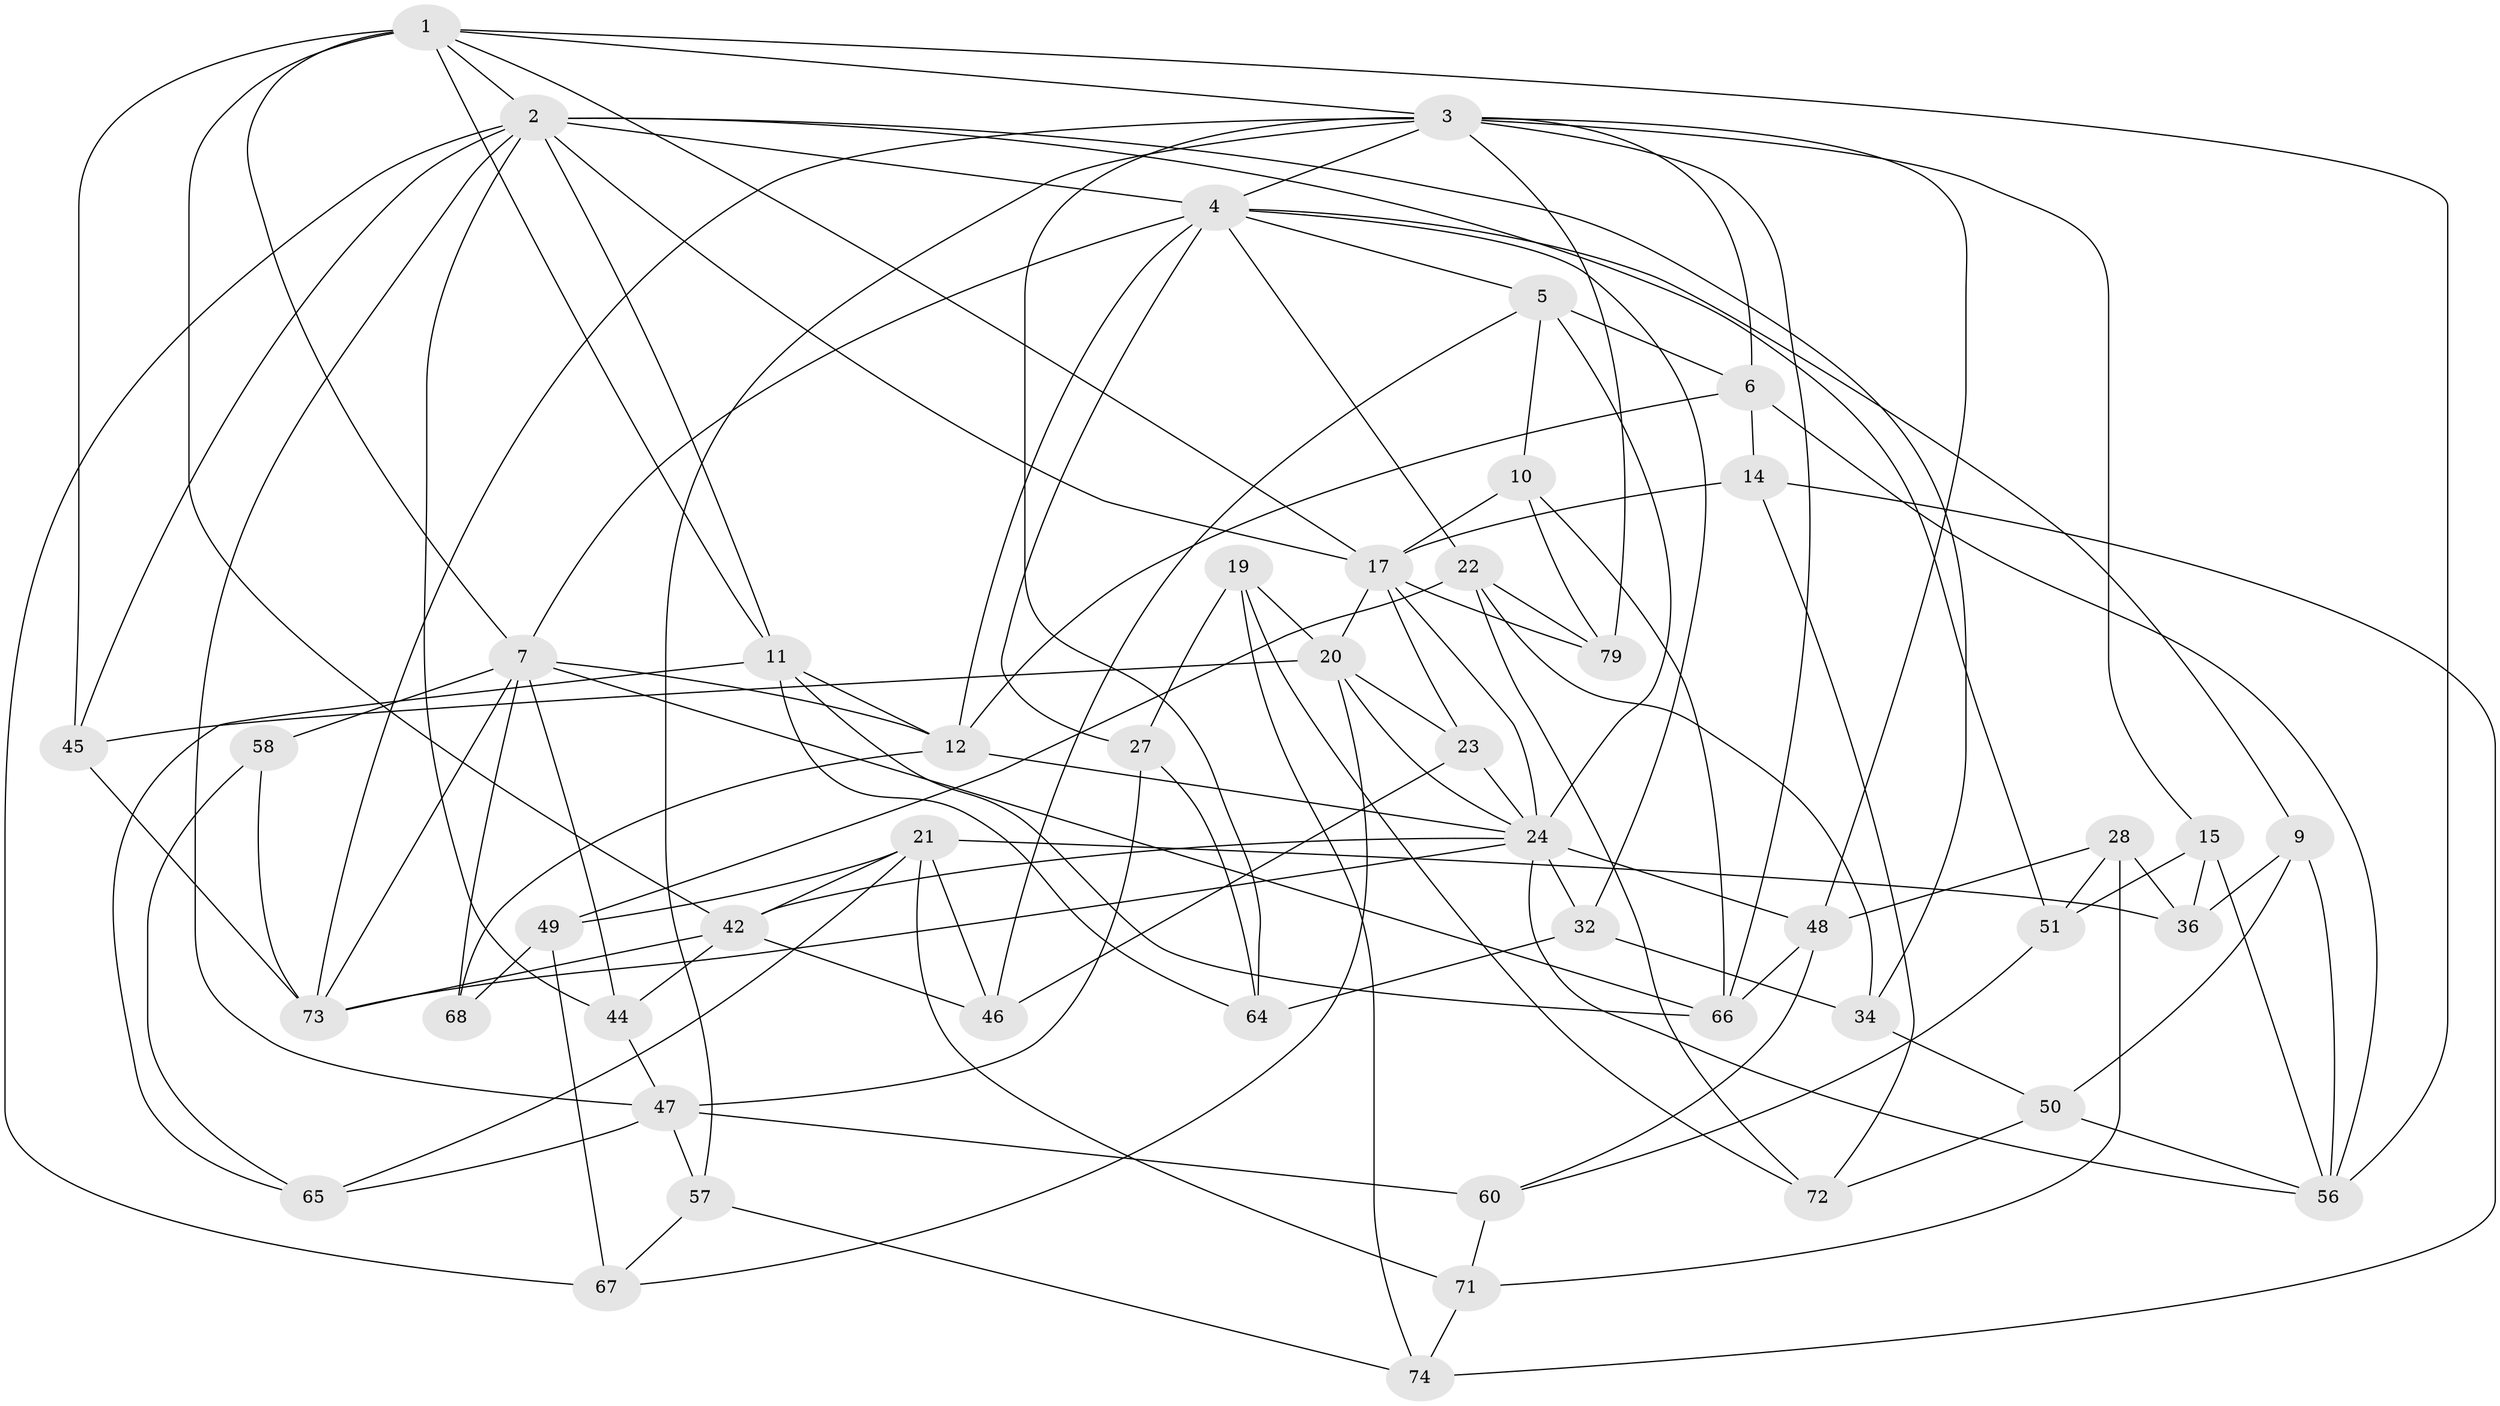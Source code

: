 // original degree distribution, {4: 1.0}
// Generated by graph-tools (version 1.1) at 2025/20/03/04/25 18:20:36]
// undirected, 48 vertices, 123 edges
graph export_dot {
graph [start="1"]
  node [color=gray90,style=filled];
  1 [super="+55"];
  2 [super="+16+35+52"];
  3 [super="+8+31"];
  4 [super="+63+13"];
  5 [super="+61"];
  6 [super="+75"];
  7 [super="+30+59"];
  9;
  10;
  11 [super="+26"];
  12 [super="+18"];
  14;
  15;
  17 [super="+40"];
  19;
  20 [super="+77"];
  21 [super="+38"];
  22 [super="+43"];
  23;
  24 [super="+29+25"];
  27;
  28;
  32;
  34;
  36;
  42 [super="+54"];
  44;
  45;
  46;
  47 [super="+53"];
  48 [super="+78"];
  49;
  50;
  51;
  56 [super="+69"];
  57;
  58;
  60;
  64;
  65;
  66 [super="+70"];
  67;
  68;
  71;
  72;
  73 [super="+76"];
  74;
  79;
  1 -- 42;
  1 -- 11;
  1 -- 56;
  1 -- 2;
  1 -- 3;
  1 -- 17;
  1 -- 7;
  1 -- 45;
  2 -- 51;
  2 -- 11;
  2 -- 44;
  2 -- 17;
  2 -- 34;
  2 -- 45;
  2 -- 67;
  2 -- 4;
  2 -- 47;
  3 -- 6;
  3 -- 66;
  3 -- 64;
  3 -- 79;
  3 -- 73;
  3 -- 4;
  3 -- 48;
  3 -- 57;
  3 -- 15;
  4 -- 27;
  4 -- 9;
  4 -- 5;
  4 -- 7;
  4 -- 32;
  4 -- 22 [weight=2];
  4 -- 12;
  5 -- 6 [weight=2];
  5 -- 10;
  5 -- 46;
  5 -- 24;
  6 -- 56;
  6 -- 12;
  6 -- 14;
  7 -- 58 [weight=2];
  7 -- 12;
  7 -- 66;
  7 -- 68 [weight=2];
  7 -- 44;
  7 -- 73;
  9 -- 50;
  9 -- 36;
  9 -- 56;
  10 -- 66;
  10 -- 79;
  10 -- 17;
  11 -- 66;
  11 -- 64;
  11 -- 65;
  11 -- 12;
  12 -- 24;
  12 -- 68;
  14 -- 72;
  14 -- 74;
  14 -- 17;
  15 -- 36;
  15 -- 51;
  15 -- 56;
  17 -- 20;
  17 -- 23;
  17 -- 79;
  17 -- 24;
  19 -- 74;
  19 -- 72;
  19 -- 27;
  19 -- 20;
  20 -- 24;
  20 -- 23;
  20 -- 67;
  20 -- 45;
  21 -- 65;
  21 -- 46;
  21 -- 49;
  21 -- 36;
  21 -- 71;
  21 -- 42;
  22 -- 34;
  22 -- 79;
  22 -- 72;
  22 -- 49;
  23 -- 46;
  23 -- 24;
  24 -- 56;
  24 -- 48;
  24 -- 32;
  24 -- 73;
  24 -- 42;
  27 -- 64;
  27 -- 47;
  28 -- 36;
  28 -- 51;
  28 -- 71;
  28 -- 48;
  32 -- 64;
  32 -- 34;
  34 -- 50;
  42 -- 44;
  42 -- 73;
  42 -- 46;
  44 -- 47;
  45 -- 73;
  47 -- 65;
  47 -- 57;
  47 -- 60;
  48 -- 60;
  48 -- 66 [weight=2];
  49 -- 67;
  49 -- 68;
  50 -- 56;
  50 -- 72;
  51 -- 60;
  57 -- 67;
  57 -- 74;
  58 -- 65;
  58 -- 73;
  60 -- 71;
  71 -- 74;
}

